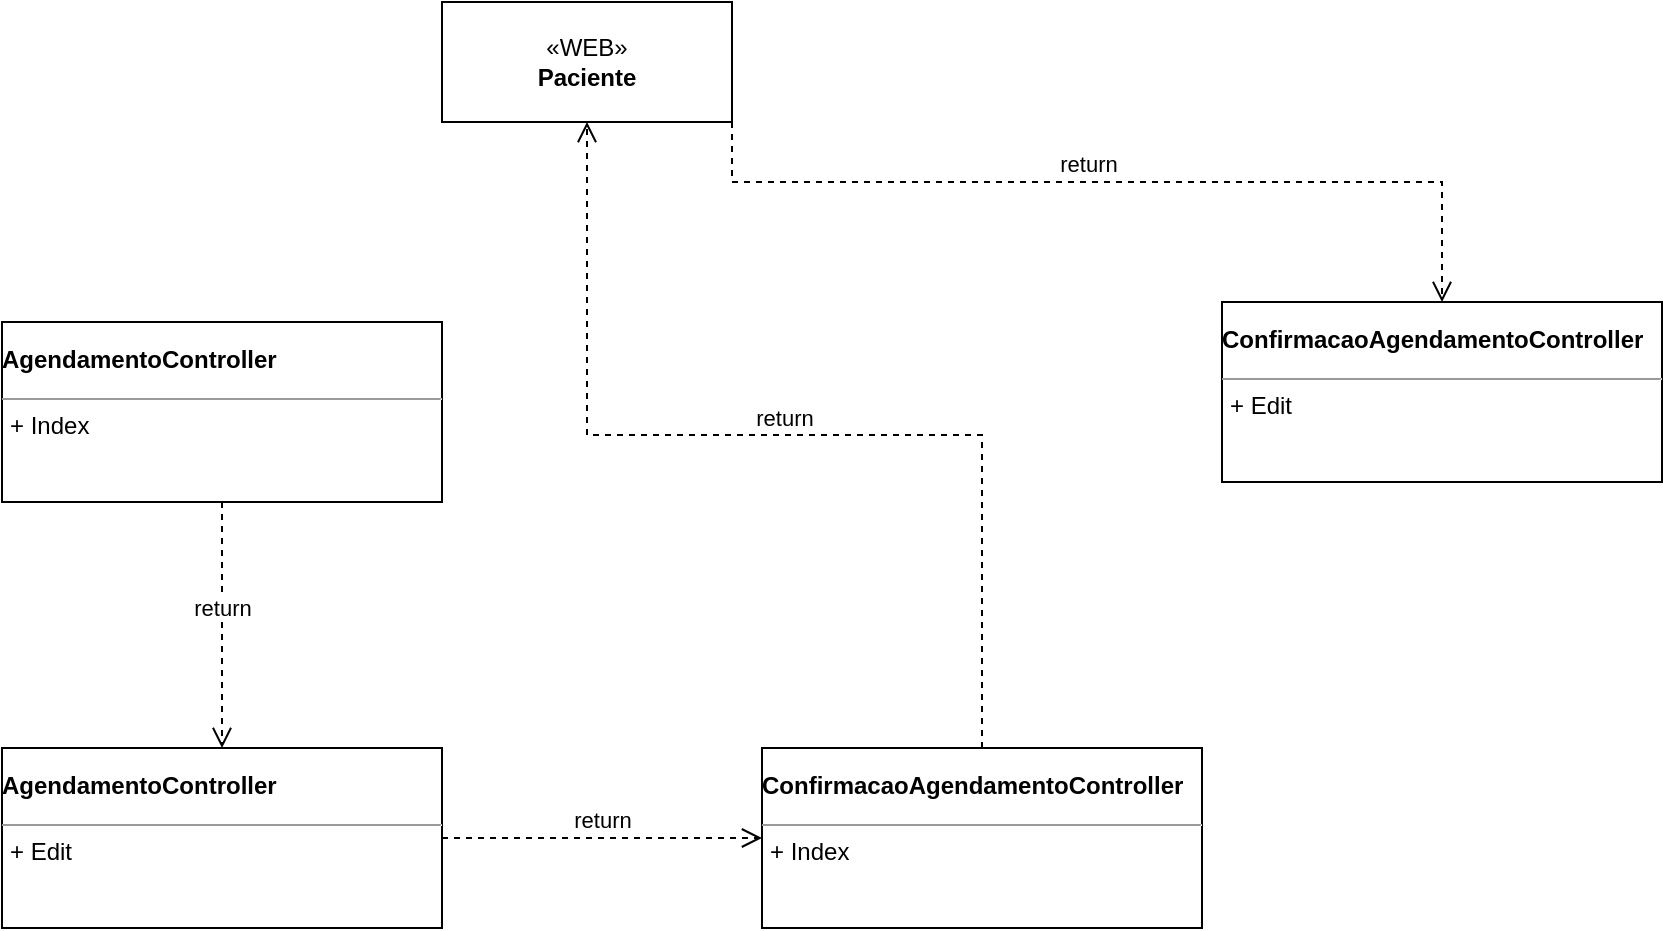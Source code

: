 <mxfile version="21.2.8" type="device">
  <diagram name="Página-1" id="XyDnjhL747RDHOwX5k3u">
    <mxGraphModel dx="1613" dy="840" grid="1" gridSize="10" guides="1" tooltips="1" connect="1" arrows="1" fold="1" page="1" pageScale="1" pageWidth="1169" pageHeight="827" math="0" shadow="0">
      <root>
        <mxCell id="0" />
        <mxCell id="1" parent="0" />
        <mxCell id="Zlu2G0IofbOdNDZjF1Yi-6" value="&lt;p style=&quot;margin:0px;margin-top:4px;text-align:center;&quot;&gt;&lt;/p&gt;&lt;p class=&quot;Corpodetexto&quot;&gt;&lt;strong&gt;AgendamentoController&lt;br&gt;&lt;/strong&gt;&lt;/p&gt;&lt;hr size=&quot;1&quot;&gt;&lt;p style=&quot;margin:0px;margin-left:4px;&quot;&gt;+ Index&lt;/p&gt;" style="verticalAlign=top;align=left;overflow=fill;fontSize=12;fontFamily=Helvetica;html=1;whiteSpace=wrap;" vertex="1" parent="1">
          <mxGeometry x="100" y="200" width="220" height="90" as="geometry" />
        </mxCell>
        <mxCell id="Zlu2G0IofbOdNDZjF1Yi-7" value="&lt;p style=&quot;margin:0px;margin-top:4px;text-align:center;&quot;&gt;&lt;/p&gt;&lt;p class=&quot;Corpodetexto&quot;&gt;&lt;strong&gt;AgendamentoController&lt;/strong&gt;&lt;/p&gt;&lt;hr size=&quot;1&quot;&gt;&lt;p style=&quot;margin:0px;margin-left:4px;&quot;&gt;+ Edit&lt;/p&gt;" style="verticalAlign=top;align=left;overflow=fill;fontSize=12;fontFamily=Helvetica;html=1;whiteSpace=wrap;" vertex="1" parent="1">
          <mxGeometry x="100" y="413" width="220" height="90" as="geometry" />
        </mxCell>
        <mxCell id="Zlu2G0IofbOdNDZjF1Yi-8" value="&lt;p style=&quot;margin:0px;margin-top:4px;text-align:center;&quot;&gt;&lt;/p&gt;&lt;p class=&quot;Corpodetexto&quot;&gt;&lt;strong&gt;ConfirmacaoAgendamentoController&lt;/strong&gt;&lt;/p&gt;&lt;hr size=&quot;1&quot;&gt;&lt;p style=&quot;margin:0px;margin-left:4px;&quot;&gt;+ Index&lt;/p&gt;" style="verticalAlign=top;align=left;overflow=fill;fontSize=12;fontFamily=Helvetica;html=1;whiteSpace=wrap;" vertex="1" parent="1">
          <mxGeometry x="480" y="413" width="220" height="90" as="geometry" />
        </mxCell>
        <mxCell id="Zlu2G0IofbOdNDZjF1Yi-9" value="&lt;p style=&quot;margin:0px;margin-top:4px;text-align:center;&quot;&gt;&lt;/p&gt;&lt;p class=&quot;Corpodetexto&quot;&gt;&lt;strong&gt;ConfirmacaoAgendamentoController&lt;/strong&gt;&lt;/p&gt;&lt;hr size=&quot;1&quot;&gt;&lt;p style=&quot;margin:0px;margin-left:4px;&quot;&gt;+ Edit&lt;/p&gt;" style="verticalAlign=top;align=left;overflow=fill;fontSize=12;fontFamily=Helvetica;html=1;whiteSpace=wrap;" vertex="1" parent="1">
          <mxGeometry x="710" y="190" width="220" height="90" as="geometry" />
        </mxCell>
        <mxCell id="Zlu2G0IofbOdNDZjF1Yi-12" value="«WEB»&lt;br&gt;&lt;b&gt;Paciente&lt;/b&gt;" style="html=1;whiteSpace=wrap;" vertex="1" parent="1">
          <mxGeometry x="320" y="40" width="145" height="60" as="geometry" />
        </mxCell>
        <mxCell id="Zlu2G0IofbOdNDZjF1Yi-14" value="return" style="html=1;verticalAlign=bottom;endArrow=open;dashed=1;endSize=8;edgeStyle=elbowEdgeStyle;elbow=vertical;curved=0;rounded=0;exitX=0.5;exitY=1;exitDx=0;exitDy=0;entryX=0.5;entryY=0;entryDx=0;entryDy=0;" edge="1" parent="1" source="Zlu2G0IofbOdNDZjF1Yi-6" target="Zlu2G0IofbOdNDZjF1Yi-7">
          <mxGeometry relative="1" as="geometry">
            <mxPoint x="640" y="400" as="sourcePoint" />
            <mxPoint x="560" y="400" as="targetPoint" />
          </mxGeometry>
        </mxCell>
        <mxCell id="Zlu2G0IofbOdNDZjF1Yi-15" value="return" style="html=1;verticalAlign=bottom;endArrow=open;dashed=1;endSize=8;edgeStyle=elbowEdgeStyle;elbow=vertical;curved=0;rounded=0;exitX=1;exitY=0.5;exitDx=0;exitDy=0;entryX=0;entryY=0.5;entryDx=0;entryDy=0;" edge="1" parent="1" source="Zlu2G0IofbOdNDZjF1Yi-7" target="Zlu2G0IofbOdNDZjF1Yi-8">
          <mxGeometry relative="1" as="geometry">
            <mxPoint x="220" y="300" as="sourcePoint" />
            <mxPoint x="220" y="423" as="targetPoint" />
          </mxGeometry>
        </mxCell>
        <mxCell id="Zlu2G0IofbOdNDZjF1Yi-16" value="return" style="html=1;verticalAlign=bottom;endArrow=open;dashed=1;endSize=8;edgeStyle=elbowEdgeStyle;elbow=vertical;curved=0;rounded=0;exitX=0.5;exitY=0;exitDx=0;exitDy=0;" edge="1" parent="1" source="Zlu2G0IofbOdNDZjF1Yi-8" target="Zlu2G0IofbOdNDZjF1Yi-12">
          <mxGeometry relative="1" as="geometry">
            <mxPoint x="330" y="468" as="sourcePoint" />
            <mxPoint x="490" y="468" as="targetPoint" />
          </mxGeometry>
        </mxCell>
        <mxCell id="Zlu2G0IofbOdNDZjF1Yi-17" value="return" style="html=1;verticalAlign=bottom;endArrow=open;dashed=1;endSize=8;edgeStyle=elbowEdgeStyle;elbow=vertical;curved=0;rounded=0;exitX=1;exitY=0.5;exitDx=0;exitDy=0;entryX=0.5;entryY=0;entryDx=0;entryDy=0;" edge="1" parent="1" source="Zlu2G0IofbOdNDZjF1Yi-12" target="Zlu2G0IofbOdNDZjF1Yi-9">
          <mxGeometry relative="1" as="geometry">
            <mxPoint x="220" y="300" as="sourcePoint" />
            <mxPoint x="220" y="423" as="targetPoint" />
          </mxGeometry>
        </mxCell>
      </root>
    </mxGraphModel>
  </diagram>
</mxfile>
